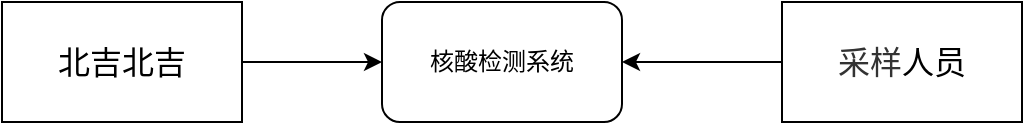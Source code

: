 <mxfile version="17.4.2" type="github">
  <diagram id="nbyclG6E-qjzvVvMyUNK" name="第 1 页">
    <mxGraphModel dx="655" dy="457" grid="1" gridSize="10" guides="1" tooltips="1" connect="1" arrows="1" fold="1" page="1" pageScale="1" pageWidth="827" pageHeight="1169" math="0" shadow="0">
      <root>
        <mxCell id="0" />
        <mxCell id="1" parent="0" />
        <mxCell id="EpOU2TgI9mNHZIcZFtCK-1" value="核酸检测系统" style="rounded=1;whiteSpace=wrap;html=1;" vertex="1" parent="1">
          <mxGeometry x="370" y="140" width="120" height="60" as="geometry" />
        </mxCell>
        <mxCell id="EpOU2TgI9mNHZIcZFtCK-7" value="" style="edgeStyle=orthogonalEdgeStyle;rounded=0;orthogonalLoop=1;jettySize=auto;html=1;" edge="1" parent="1" source="EpOU2TgI9mNHZIcZFtCK-6" target="EpOU2TgI9mNHZIcZFtCK-1">
          <mxGeometry relative="1" as="geometry" />
        </mxCell>
        <mxCell id="EpOU2TgI9mNHZIcZFtCK-6" value="&lt;p class=&quot;MsoNormal&quot;&gt;&lt;span style=&quot;font-size: 12.0pt&quot;&gt;北吉北吉&lt;/span&gt;&lt;/p&gt;" style="rounded=0;whiteSpace=wrap;html=1;" vertex="1" parent="1">
          <mxGeometry x="180" y="140" width="120" height="60" as="geometry" />
        </mxCell>
        <mxCell id="EpOU2TgI9mNHZIcZFtCK-9" value="" style="edgeStyle=orthogonalEdgeStyle;rounded=0;orthogonalLoop=1;jettySize=auto;html=1;" edge="1" parent="1" source="EpOU2TgI9mNHZIcZFtCK-8" target="EpOU2TgI9mNHZIcZFtCK-1">
          <mxGeometry relative="1" as="geometry" />
        </mxCell>
        <mxCell id="EpOU2TgI9mNHZIcZFtCK-8" value="&lt;p class=&quot;MsoNormal&quot;&gt;&lt;span style=&quot;color: rgb(51 , 51 , 51) ; letter-spacing: 0pt ; font-size: 12pt ; background: rgb(255 , 255 , 255)&quot;&gt;&lt;font face=&quot;楷体&quot;&gt;采样&lt;/font&gt;&lt;/span&gt;&lt;span style=&quot;font-size: 12.0pt&quot;&gt;人员&lt;/span&gt;&lt;/p&gt;" style="rounded=0;whiteSpace=wrap;html=1;" vertex="1" parent="1">
          <mxGeometry x="570" y="140" width="120" height="60" as="geometry" />
        </mxCell>
      </root>
    </mxGraphModel>
  </diagram>
</mxfile>
